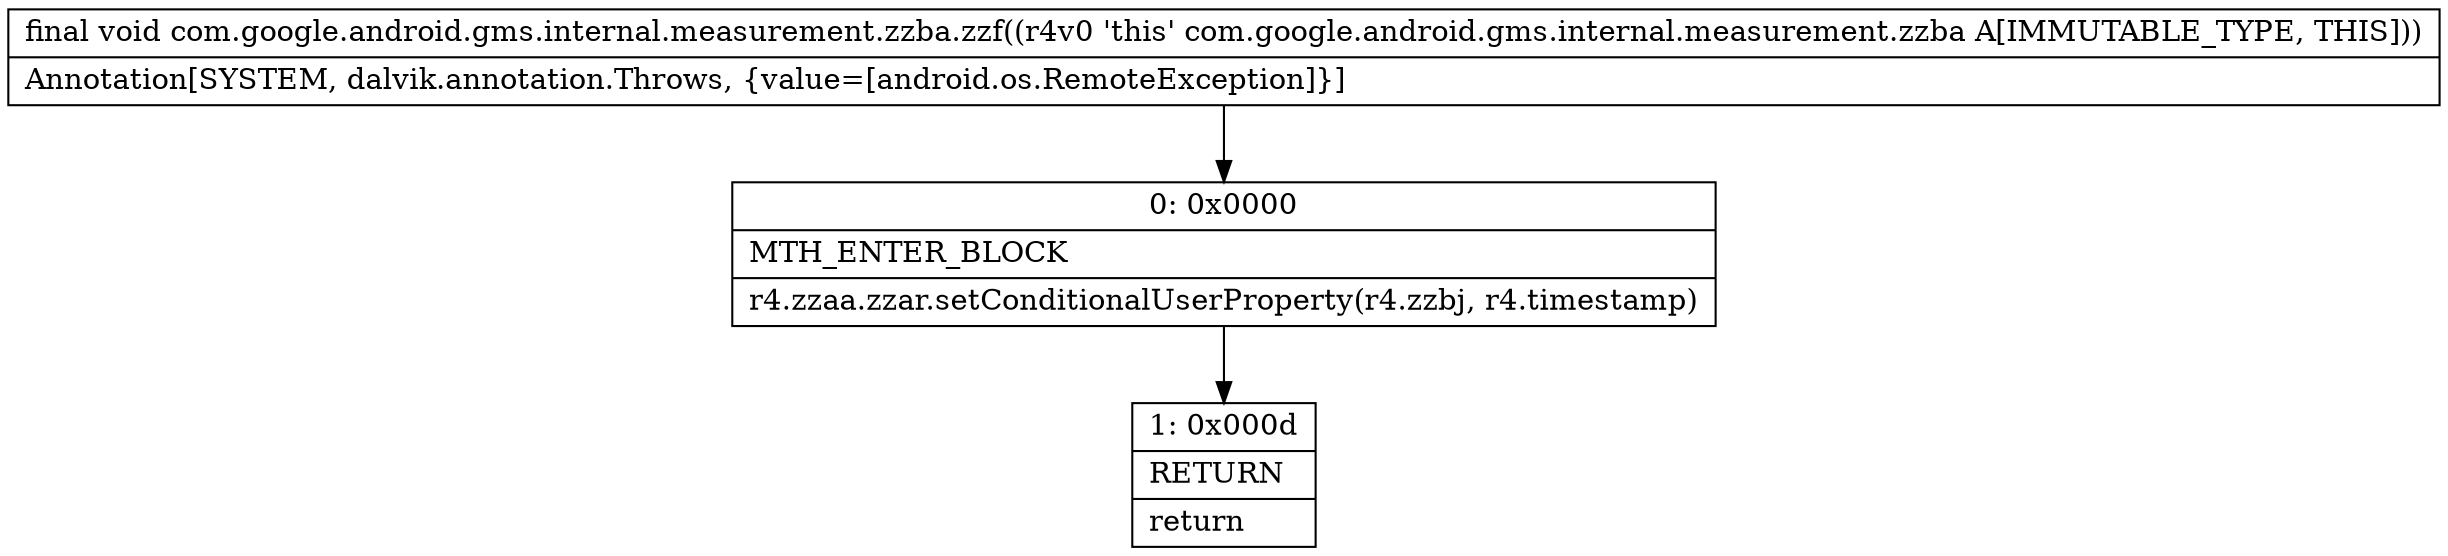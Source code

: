 digraph "CFG forcom.google.android.gms.internal.measurement.zzba.zzf()V" {
Node_0 [shape=record,label="{0\:\ 0x0000|MTH_ENTER_BLOCK\l|r4.zzaa.zzar.setConditionalUserProperty(r4.zzbj, r4.timestamp)\l}"];
Node_1 [shape=record,label="{1\:\ 0x000d|RETURN\l|return\l}"];
MethodNode[shape=record,label="{final void com.google.android.gms.internal.measurement.zzba.zzf((r4v0 'this' com.google.android.gms.internal.measurement.zzba A[IMMUTABLE_TYPE, THIS]))  | Annotation[SYSTEM, dalvik.annotation.Throws, \{value=[android.os.RemoteException]\}]\l}"];
MethodNode -> Node_0;
Node_0 -> Node_1;
}

